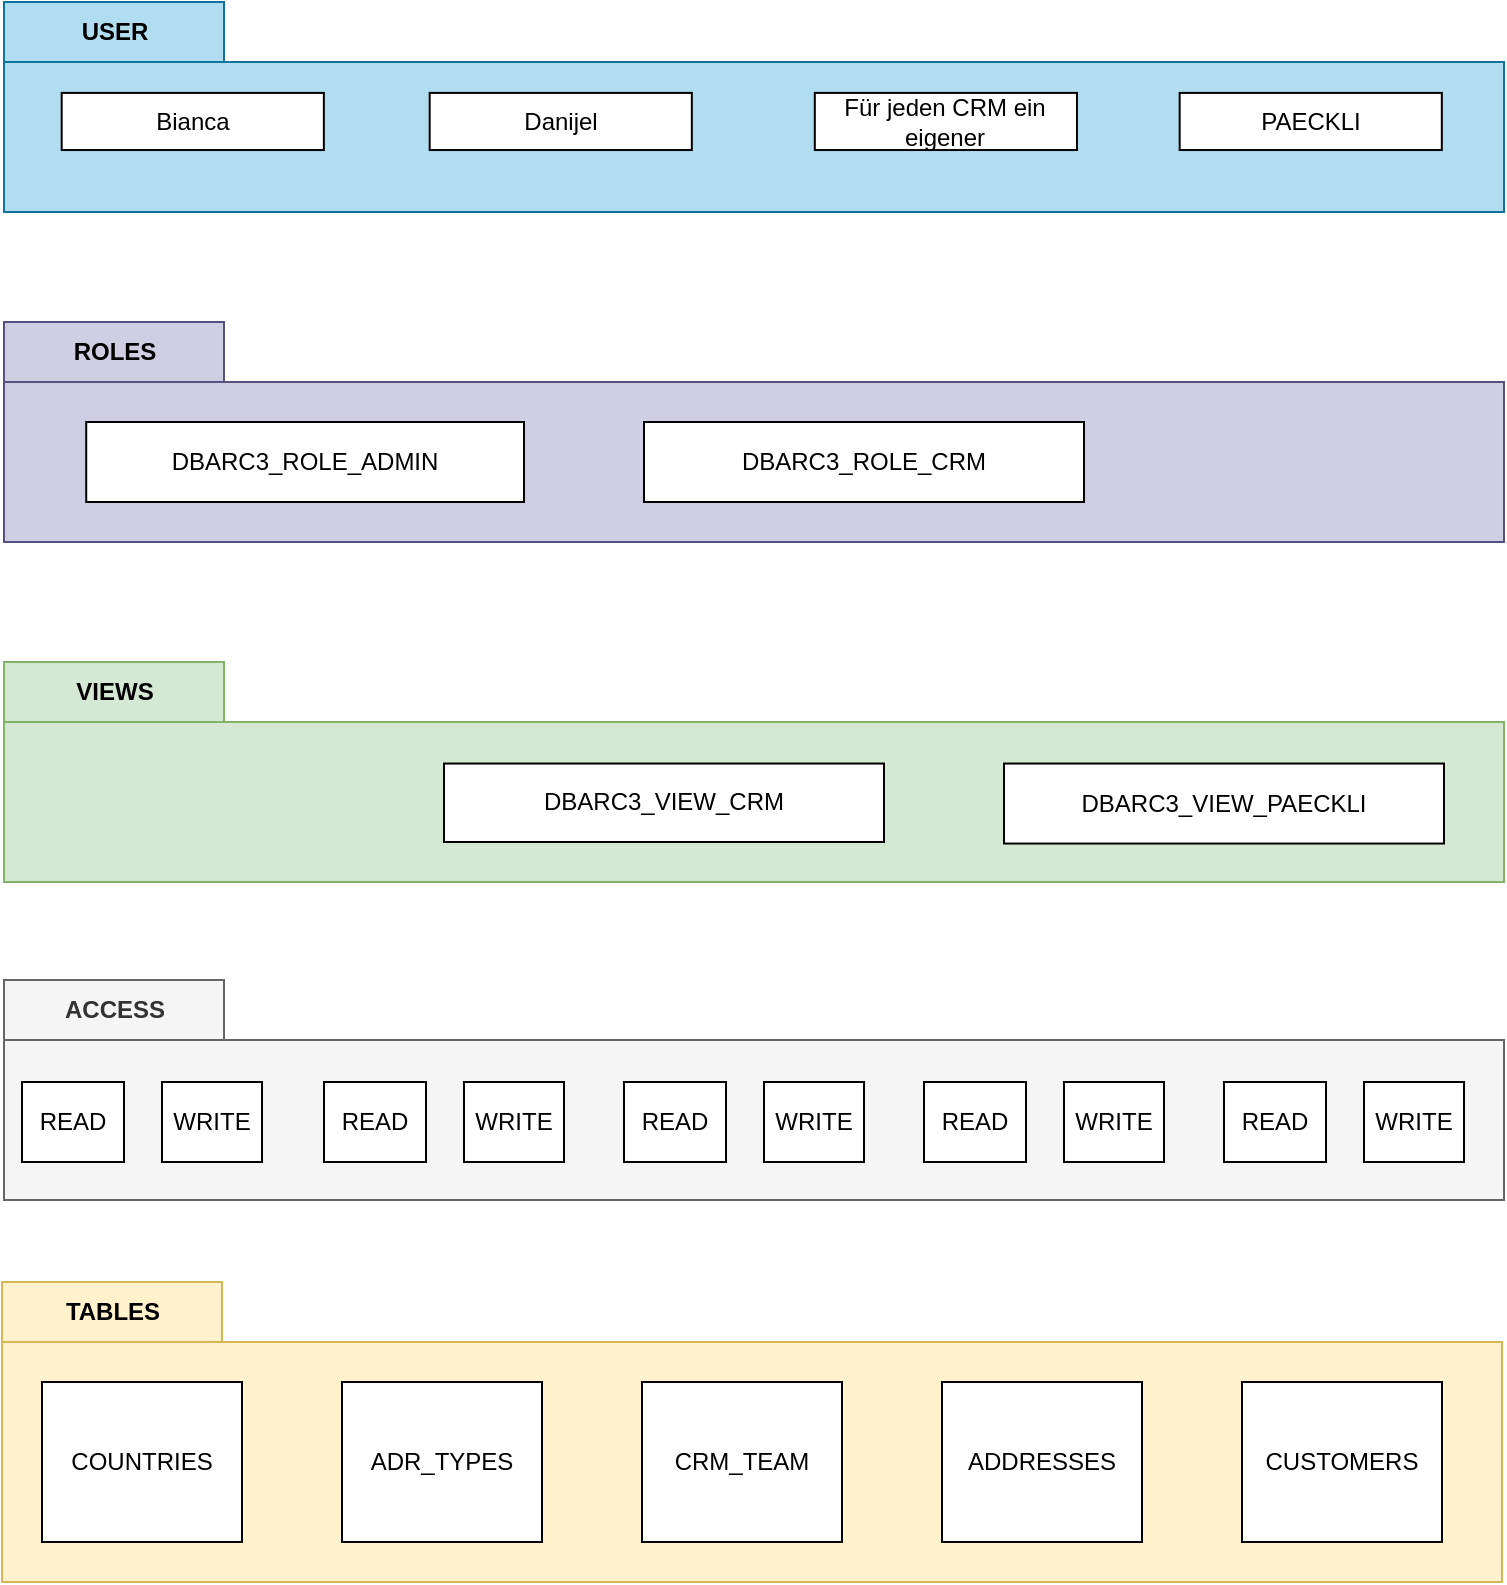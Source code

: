 <mxfile version="20.8.16" type="device"><diagram id="HXDiIimbAElb9L9eLkmk" name="Seite-2"><mxGraphModel dx="1500" dy="899" grid="1" gridSize="10" guides="1" tooltips="1" connect="1" arrows="1" fold="1" page="1" pageScale="1" pageWidth="827" pageHeight="1169" math="0" shadow="0"><root><mxCell id="0"/><mxCell id="1" parent="0"/><mxCell id="Ioe_mv0vhWyRn3euv8jd-1" value="USER" style="shape=folder;fontStyle=1;tabWidth=110;tabHeight=30;tabPosition=left;html=1;boundedLbl=1;labelInHeader=1;container=1;collapsible=0;fillColor=#b1ddf0;strokeColor=#10739e;" parent="1" vertex="1"><mxGeometry x="40" y="40" width="750" height="105" as="geometry"/></mxCell><mxCell id="Ioe_mv0vhWyRn3euv8jd-2" value="" style="html=1;strokeColor=none;resizeWidth=1;resizeHeight=1;fillColor=none;part=1;connectable=0;allowArrows=0;deletable=0;" parent="Ioe_mv0vhWyRn3euv8jd-1" vertex="1"><mxGeometry width="711.538" height="70" relative="1" as="geometry"><mxPoint y="30" as="offset"/></mxGeometry></mxCell><mxCell id="Ioe_mv0vhWyRn3euv8jd-3" value="Danijel" style="rounded=0;whiteSpace=wrap;html=1;" parent="Ioe_mv0vhWyRn3euv8jd-1" vertex="1"><mxGeometry x="212.838" y="45.451" width="131.073" height="28.571" as="geometry"/></mxCell><mxCell id="Ioe_mv0vhWyRn3euv8jd-4" value="Für jeden CRM ein eigener" style="rounded=0;whiteSpace=wrap;html=1;" parent="Ioe_mv0vhWyRn3euv8jd-1" vertex="1"><mxGeometry x="405.409" y="45.451" width="131.073" height="28.571" as="geometry"/></mxCell><mxCell id="Ioe_mv0vhWyRn3euv8jd-5" value="Bianca" style="rounded=0;whiteSpace=wrap;html=1;" parent="Ioe_mv0vhWyRn3euv8jd-1" vertex="1"><mxGeometry x="28.85" y="45.451" width="131.073" height="28.571" as="geometry"/></mxCell><mxCell id="Ioe_mv0vhWyRn3euv8jd-6" value="PAECKLI" style="rounded=0;whiteSpace=wrap;html=1;" parent="Ioe_mv0vhWyRn3euv8jd-1" vertex="1"><mxGeometry x="587.835" y="45.451" width="131.073" height="28.571" as="geometry"/></mxCell><mxCell id="Ioe_mv0vhWyRn3euv8jd-7" value="VIEWS" style="shape=folder;fontStyle=1;tabWidth=110;tabHeight=30;tabPosition=left;html=1;boundedLbl=1;labelInHeader=1;container=1;collapsible=0;fillColor=#d5e8d4;strokeColor=#82b366;" parent="1" vertex="1"><mxGeometry x="40" y="370" width="750" height="110" as="geometry"/></mxCell><mxCell id="Ioe_mv0vhWyRn3euv8jd-8" value="" style="html=1;strokeColor=none;resizeWidth=1;resizeHeight=1;fillColor=none;part=1;connectable=0;allowArrows=0;deletable=0;" parent="Ioe_mv0vhWyRn3euv8jd-7" vertex="1"><mxGeometry width="750.0" height="77" relative="1" as="geometry"><mxPoint y="30" as="offset"/></mxGeometry></mxCell><mxCell id="Ioe_mv0vhWyRn3euv8jd-9" value="DBARC3_VIEW_PAECKLI" style="rounded=0;whiteSpace=wrap;html=1;" parent="Ioe_mv0vhWyRn3euv8jd-7" vertex="1"><mxGeometry x="500" y="50.77" width="220" height="40" as="geometry"/></mxCell><mxCell id="Ioe_mv0vhWyRn3euv8jd-10" value="DBARC3_VIEW_CRM" style="rounded=0;whiteSpace=wrap;html=1;" parent="Ioe_mv0vhWyRn3euv8jd-7" vertex="1"><mxGeometry x="220" y="50.77" width="220" height="39.23" as="geometry"/></mxCell><mxCell id="Ioe_mv0vhWyRn3euv8jd-11" value="ROLES" style="shape=folder;fontStyle=1;tabWidth=110;tabHeight=30;tabPosition=left;html=1;boundedLbl=1;labelInHeader=1;container=1;collapsible=0;fillColor=#d0cee2;strokeColor=#56517e;" parent="1" vertex="1"><mxGeometry x="40" y="200" width="750" height="110" as="geometry"/></mxCell><mxCell id="Ioe_mv0vhWyRn3euv8jd-12" value="" style="html=1;strokeColor=none;resizeWidth=1;resizeHeight=1;fillColor=none;part=1;connectable=0;allowArrows=0;deletable=0;" parent="Ioe_mv0vhWyRn3euv8jd-11" vertex="1"><mxGeometry width="740" height="70" relative="1" as="geometry"><mxPoint y="30" as="offset"/></mxGeometry></mxCell><mxCell id="Ioe_mv0vhWyRn3euv8jd-13" value="DBARC3_ROLE_CRM" style="rounded=0;whiteSpace=wrap;html=1;" parent="Ioe_mv0vhWyRn3euv8jd-11" vertex="1"><mxGeometry x="320" y="50" width="220" height="40" as="geometry"/></mxCell><mxCell id="Ioe_mv0vhWyRn3euv8jd-14" value="DBARC3_ROLE_ADMIN" style="rounded=0;whiteSpace=wrap;html=1;" parent="Ioe_mv0vhWyRn3euv8jd-11" vertex="1"><mxGeometry x="41.11" y="50" width="218.89" height="40" as="geometry"/></mxCell><mxCell id="Ioe_mv0vhWyRn3euv8jd-15" value="" style="group" parent="1" vertex="1" connectable="0"><mxGeometry x="39" y="680" width="750" height="150" as="geometry"/></mxCell><mxCell id="Ioe_mv0vhWyRn3euv8jd-16" value="TABLES" style="shape=folder;fontStyle=1;tabWidth=110;tabHeight=30;tabPosition=left;html=1;boundedLbl=1;labelInHeader=1;container=0;collapsible=0;fillColor=#fff2cc;strokeColor=#d6b656;" parent="Ioe_mv0vhWyRn3euv8jd-15" vertex="1"><mxGeometry width="750" height="150" as="geometry"/></mxCell><mxCell id="Ioe_mv0vhWyRn3euv8jd-17" value="ADDRESSES" style="rounded=0;whiteSpace=wrap;html=1;container=0;" parent="Ioe_mv0vhWyRn3euv8jd-15" vertex="1"><mxGeometry x="470" y="50" width="100" height="80" as="geometry"/></mxCell><mxCell id="Ioe_mv0vhWyRn3euv8jd-18" value="CUSTOMERS" style="rounded=0;whiteSpace=wrap;html=1;container=0;" parent="Ioe_mv0vhWyRn3euv8jd-15" vertex="1"><mxGeometry x="620" y="50" width="100" height="80" as="geometry"/></mxCell><mxCell id="Ioe_mv0vhWyRn3euv8jd-19" value="ADR_TYPES" style="rounded=0;whiteSpace=wrap;html=1;container=0;" parent="Ioe_mv0vhWyRn3euv8jd-15" vertex="1"><mxGeometry x="170" y="50" width="100" height="80" as="geometry"/></mxCell><mxCell id="Ioe_mv0vhWyRn3euv8jd-20" value="COUNTRIES" style="rounded=0;whiteSpace=wrap;html=1;container=0;" parent="Ioe_mv0vhWyRn3euv8jd-15" vertex="1"><mxGeometry x="20" y="50" width="100" height="80" as="geometry"/></mxCell><mxCell id="Ioe_mv0vhWyRn3euv8jd-21" value="CRM_TEAM" style="rounded=0;whiteSpace=wrap;html=1;container=0;" parent="Ioe_mv0vhWyRn3euv8jd-15" vertex="1"><mxGeometry x="320" y="50" width="100" height="80" as="geometry"/></mxCell><mxCell id="zJGyncZf_8tJAr7guiB4-3" value="ACCESS" style="shape=folder;fontStyle=1;tabWidth=110;tabHeight=30;tabPosition=left;html=1;boundedLbl=1;labelInHeader=1;container=1;collapsible=0;fillColor=#f5f5f5;strokeColor=#666666;fontColor=#333333;" vertex="1" parent="1"><mxGeometry x="40" y="529" width="750" height="110" as="geometry"/></mxCell><mxCell id="zJGyncZf_8tJAr7guiB4-4" value="" style="html=1;strokeColor=none;resizeWidth=1;resizeHeight=1;fillColor=none;part=1;connectable=0;allowArrows=0;deletable=0;" vertex="1" parent="zJGyncZf_8tJAr7guiB4-3"><mxGeometry width="750.0" height="77" relative="1" as="geometry"><mxPoint y="30" as="offset"/></mxGeometry></mxCell><mxCell id="zJGyncZf_8tJAr7guiB4-1" value="READ" style="rounded=0;whiteSpace=wrap;html=1;" vertex="1" parent="zJGyncZf_8tJAr7guiB4-3"><mxGeometry x="9" y="51" width="51" height="40" as="geometry"/></mxCell><mxCell id="zJGyncZf_8tJAr7guiB4-2" value="WRITE" style="rounded=0;whiteSpace=wrap;html=1;" vertex="1" parent="zJGyncZf_8tJAr7guiB4-3"><mxGeometry x="79" y="51" width="50" height="40" as="geometry"/></mxCell><mxCell id="zJGyncZf_8tJAr7guiB4-7" value="READ" style="rounded=0;whiteSpace=wrap;html=1;" vertex="1" parent="zJGyncZf_8tJAr7guiB4-3"><mxGeometry x="160" y="51" width="51" height="40" as="geometry"/></mxCell><mxCell id="zJGyncZf_8tJAr7guiB4-8" value="WRITE" style="rounded=0;whiteSpace=wrap;html=1;" vertex="1" parent="zJGyncZf_8tJAr7guiB4-3"><mxGeometry x="230" y="51" width="50" height="40" as="geometry"/></mxCell><mxCell id="zJGyncZf_8tJAr7guiB4-9" value="READ" style="rounded=0;whiteSpace=wrap;html=1;" vertex="1" parent="zJGyncZf_8tJAr7guiB4-3"><mxGeometry x="310" y="51" width="51" height="40" as="geometry"/></mxCell><mxCell id="zJGyncZf_8tJAr7guiB4-10" value="WRITE" style="rounded=0;whiteSpace=wrap;html=1;" vertex="1" parent="zJGyncZf_8tJAr7guiB4-3"><mxGeometry x="380" y="51" width="50" height="40" as="geometry"/></mxCell><mxCell id="zJGyncZf_8tJAr7guiB4-11" value="READ" style="rounded=0;whiteSpace=wrap;html=1;" vertex="1" parent="zJGyncZf_8tJAr7guiB4-3"><mxGeometry x="460" y="51" width="51" height="40" as="geometry"/></mxCell><mxCell id="zJGyncZf_8tJAr7guiB4-12" value="WRITE" style="rounded=0;whiteSpace=wrap;html=1;" vertex="1" parent="zJGyncZf_8tJAr7guiB4-3"><mxGeometry x="530" y="51" width="50" height="40" as="geometry"/></mxCell><mxCell id="zJGyncZf_8tJAr7guiB4-13" value="READ" style="rounded=0;whiteSpace=wrap;html=1;" vertex="1" parent="zJGyncZf_8tJAr7guiB4-3"><mxGeometry x="610" y="51" width="51" height="40" as="geometry"/></mxCell><mxCell id="zJGyncZf_8tJAr7guiB4-14" value="WRITE" style="rounded=0;whiteSpace=wrap;html=1;" vertex="1" parent="zJGyncZf_8tJAr7guiB4-3"><mxGeometry x="680" y="51" width="50" height="40" as="geometry"/></mxCell></root></mxGraphModel></diagram></mxfile>